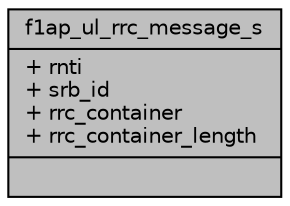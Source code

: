 digraph "f1ap_ul_rrc_message_s"
{
 // LATEX_PDF_SIZE
  edge [fontname="Helvetica",fontsize="10",labelfontname="Helvetica",labelfontsize="10"];
  node [fontname="Helvetica",fontsize="10",shape=record];
  Node1 [label="{f1ap_ul_rrc_message_s\n|+ rnti\l+ srb_id\l+ rrc_container\l+ rrc_container_length\l|}",height=0.2,width=0.4,color="black", fillcolor="grey75", style="filled", fontcolor="black",tooltip=" "];
}
